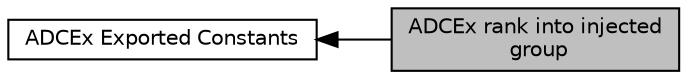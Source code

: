 digraph "ADCEx rank into injected group"
{
  edge [fontname="Helvetica",fontsize="10",labelfontname="Helvetica",labelfontsize="10"];
  node [fontname="Helvetica",fontsize="10",shape=box];
  rankdir=LR;
  Node1 [label="ADCEx rank into injected\l group",height=0.2,width=0.4,color="black", fillcolor="grey75", style="filled", fontcolor="black",tooltip=" "];
  Node2 [label="ADCEx Exported Constants",height=0.2,width=0.4,color="black", fillcolor="white", style="filled",URL="$group___a_d_c_ex___exported___constants.html",tooltip=" "];
  Node2->Node1 [shape=plaintext, dir="back", style="solid"];
}
